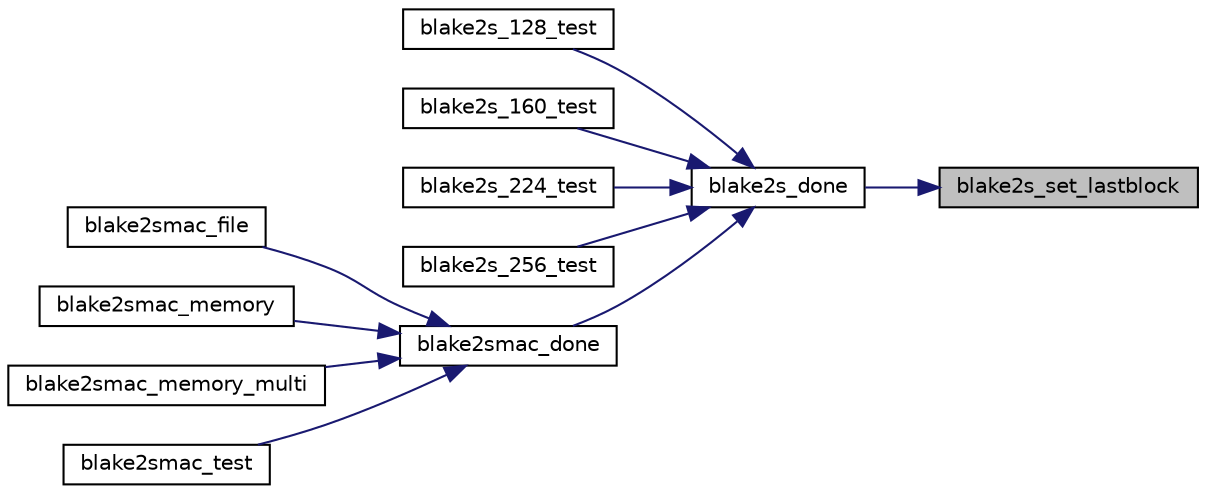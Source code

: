 digraph "blake2s_set_lastblock"
{
 // LATEX_PDF_SIZE
  edge [fontname="Helvetica",fontsize="10",labelfontname="Helvetica",labelfontsize="10"];
  node [fontname="Helvetica",fontsize="10",shape=record];
  rankdir="RL";
  Node272 [label="blake2s_set_lastblock",height=0.2,width=0.4,color="black", fillcolor="grey75", style="filled", fontcolor="black",tooltip=" "];
  Node272 -> Node273 [dir="back",color="midnightblue",fontsize="10",style="solid"];
  Node273 [label="blake2s_done",height=0.2,width=0.4,color="black", fillcolor="white", style="filled",URL="$blake2s_8c.html#a951f967f191626d78ef0c4202dceac46",tooltip="Terminate the hash to get the digest."];
  Node273 -> Node274 [dir="back",color="midnightblue",fontsize="10",style="solid"];
  Node274 [label="blake2s_128_test",height=0.2,width=0.4,color="black", fillcolor="white", style="filled",URL="$blake2s_8c.html#a35ad837b8eb060d5ada9e83aa4fc05e1",tooltip="Self-test the hash."];
  Node273 -> Node275 [dir="back",color="midnightblue",fontsize="10",style="solid"];
  Node275 [label="blake2s_160_test",height=0.2,width=0.4,color="black", fillcolor="white", style="filled",URL="$blake2s_8c.html#a547bd6f8ec7604f9482ca05d52de1d53",tooltip="Self-test the hash."];
  Node273 -> Node276 [dir="back",color="midnightblue",fontsize="10",style="solid"];
  Node276 [label="blake2s_224_test",height=0.2,width=0.4,color="black", fillcolor="white", style="filled",URL="$blake2s_8c.html#ab0d7984b339f968398dc6b63fb3732f5",tooltip="Self-test the hash."];
  Node273 -> Node277 [dir="back",color="midnightblue",fontsize="10",style="solid"];
  Node277 [label="blake2s_256_test",height=0.2,width=0.4,color="black", fillcolor="white", style="filled",URL="$blake2s_8c.html#a89560ab6554753baea0950372744f02e",tooltip="Self-test the hash."];
  Node273 -> Node278 [dir="back",color="midnightblue",fontsize="10",style="solid"];
  Node278 [label="blake2smac_done",height=0.2,width=0.4,color="black", fillcolor="white", style="filled",URL="$blake2smac_8c.html#af268b3c5222438337934ed26be851579",tooltip="Terminate a BLAKE2S MAC session."];
  Node278 -> Node279 [dir="back",color="midnightblue",fontsize="10",style="solid"];
  Node279 [label="blake2smac_file",height=0.2,width=0.4,color="black", fillcolor="white", style="filled",URL="$blake2smac__file_8c.html#abc529c6de44b41397be3a1d166d9a7ba",tooltip="BLAKE2S MAC a file."];
  Node278 -> Node280 [dir="back",color="midnightblue",fontsize="10",style="solid"];
  Node280 [label="blake2smac_memory",height=0.2,width=0.4,color="black", fillcolor="white", style="filled",URL="$blake2smac__memory_8c.html#aea1e8633862804ea1944985b7c5f17d8",tooltip="BLAKE2S MAC a block of memory to produce the authentication tag."];
  Node278 -> Node281 [dir="back",color="midnightblue",fontsize="10",style="solid"];
  Node281 [label="blake2smac_memory_multi",height=0.2,width=0.4,color="black", fillcolor="white", style="filled",URL="$blake2smac__memory__multi_8c.html#a535ad0f9c023812c0651cd566912d958",tooltip="BLAKE2S MAC multiple blocks of memory to produce the authentication tag."];
  Node278 -> Node282 [dir="back",color="midnightblue",fontsize="10",style="solid"];
  Node282 [label="blake2smac_test",height=0.2,width=0.4,color="black", fillcolor="white", style="filled",URL="$blake2smac__test_8c.html#a42d2cb7bf53a66b206aef3ba1a889173",tooltip=" "];
}

